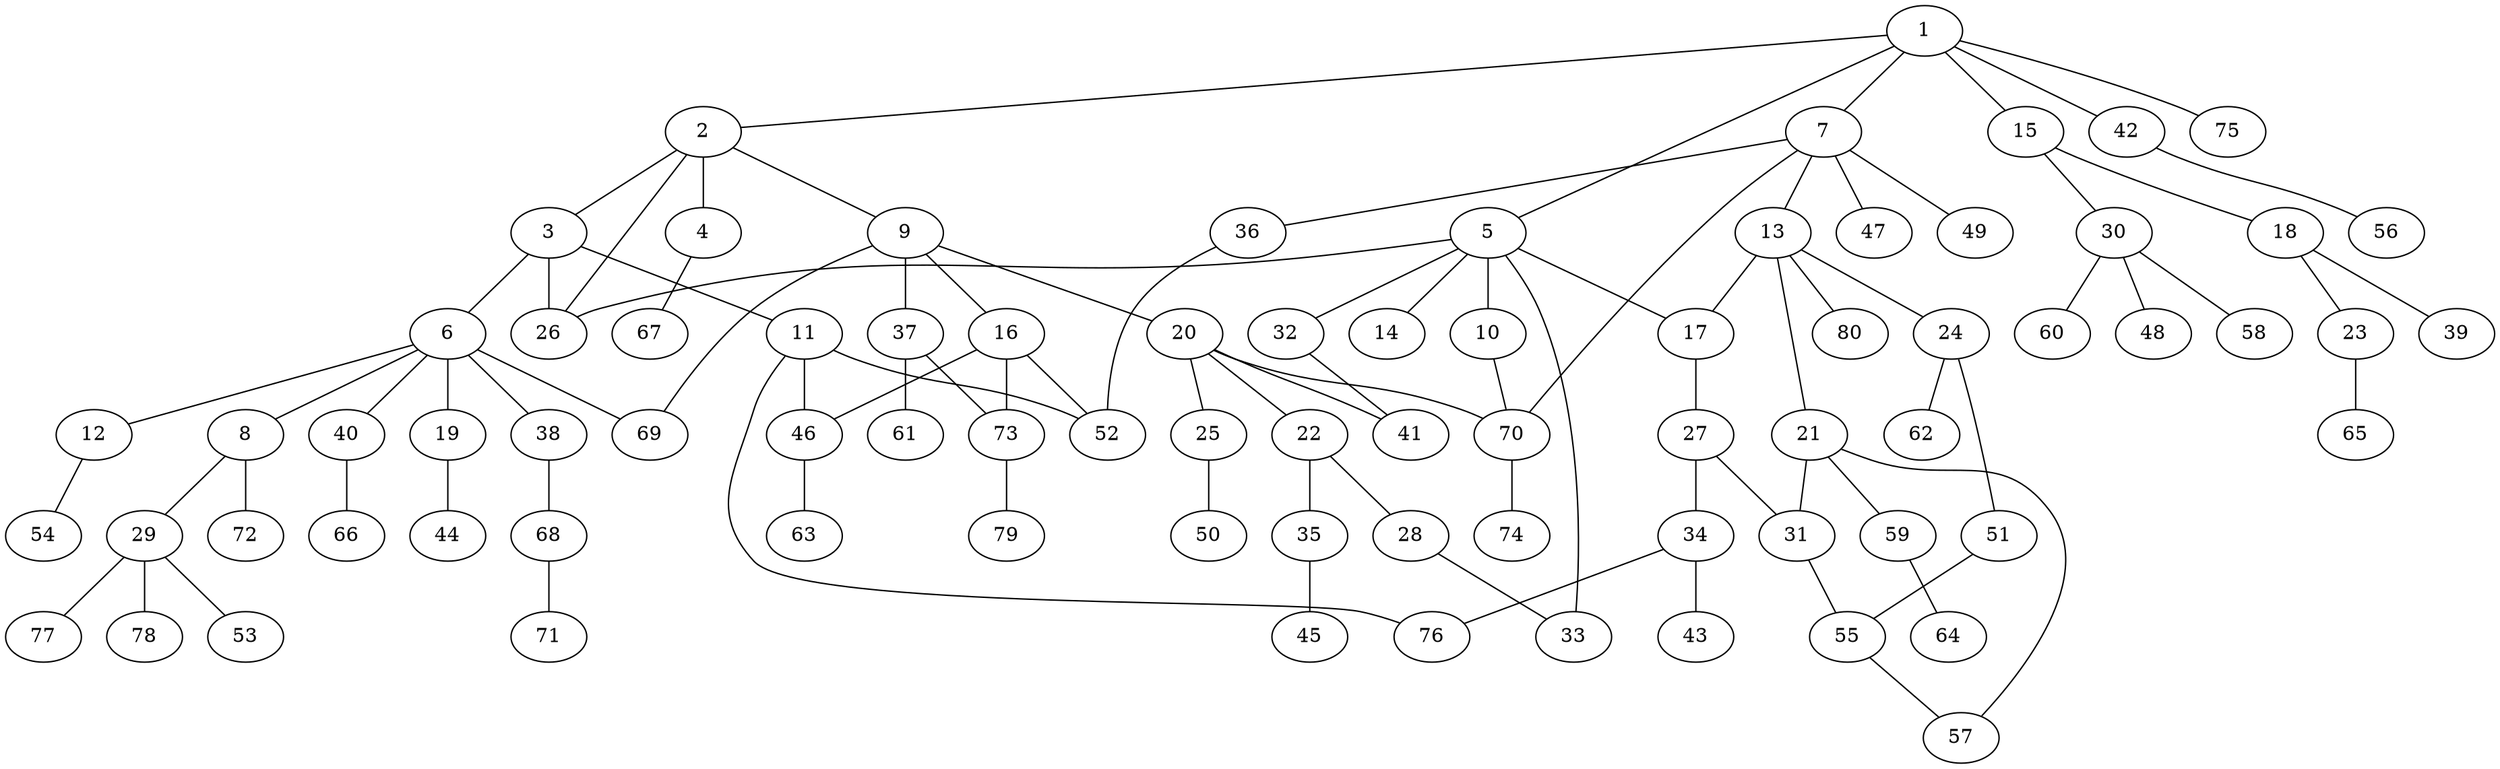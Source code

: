 graph graphname {1--2
1--5
1--7
1--15
1--42
1--75
2--3
2--4
2--9
2--26
3--6
3--11
3--26
4--67
5--10
5--14
5--17
5--26
5--32
5--33
6--8
6--12
6--19
6--38
6--40
6--69
7--13
7--36
7--47
7--49
7--70
8--29
8--72
9--16
9--20
9--37
9--69
10--70
11--46
11--52
11--76
12--54
13--17
13--21
13--24
13--80
15--18
15--30
16--46
16--52
16--73
17--27
18--23
18--39
19--44
20--22
20--25
20--41
20--70
21--31
21--57
21--59
22--28
22--35
23--65
24--51
24--62
25--50
27--31
27--34
28--33
29--53
29--77
29--78
30--48
30--58
30--60
31--55
32--41
34--43
34--76
35--45
36--52
37--61
37--73
38--68
40--66
42--56
46--63
51--55
55--57
59--64
68--71
70--74
73--79
}
